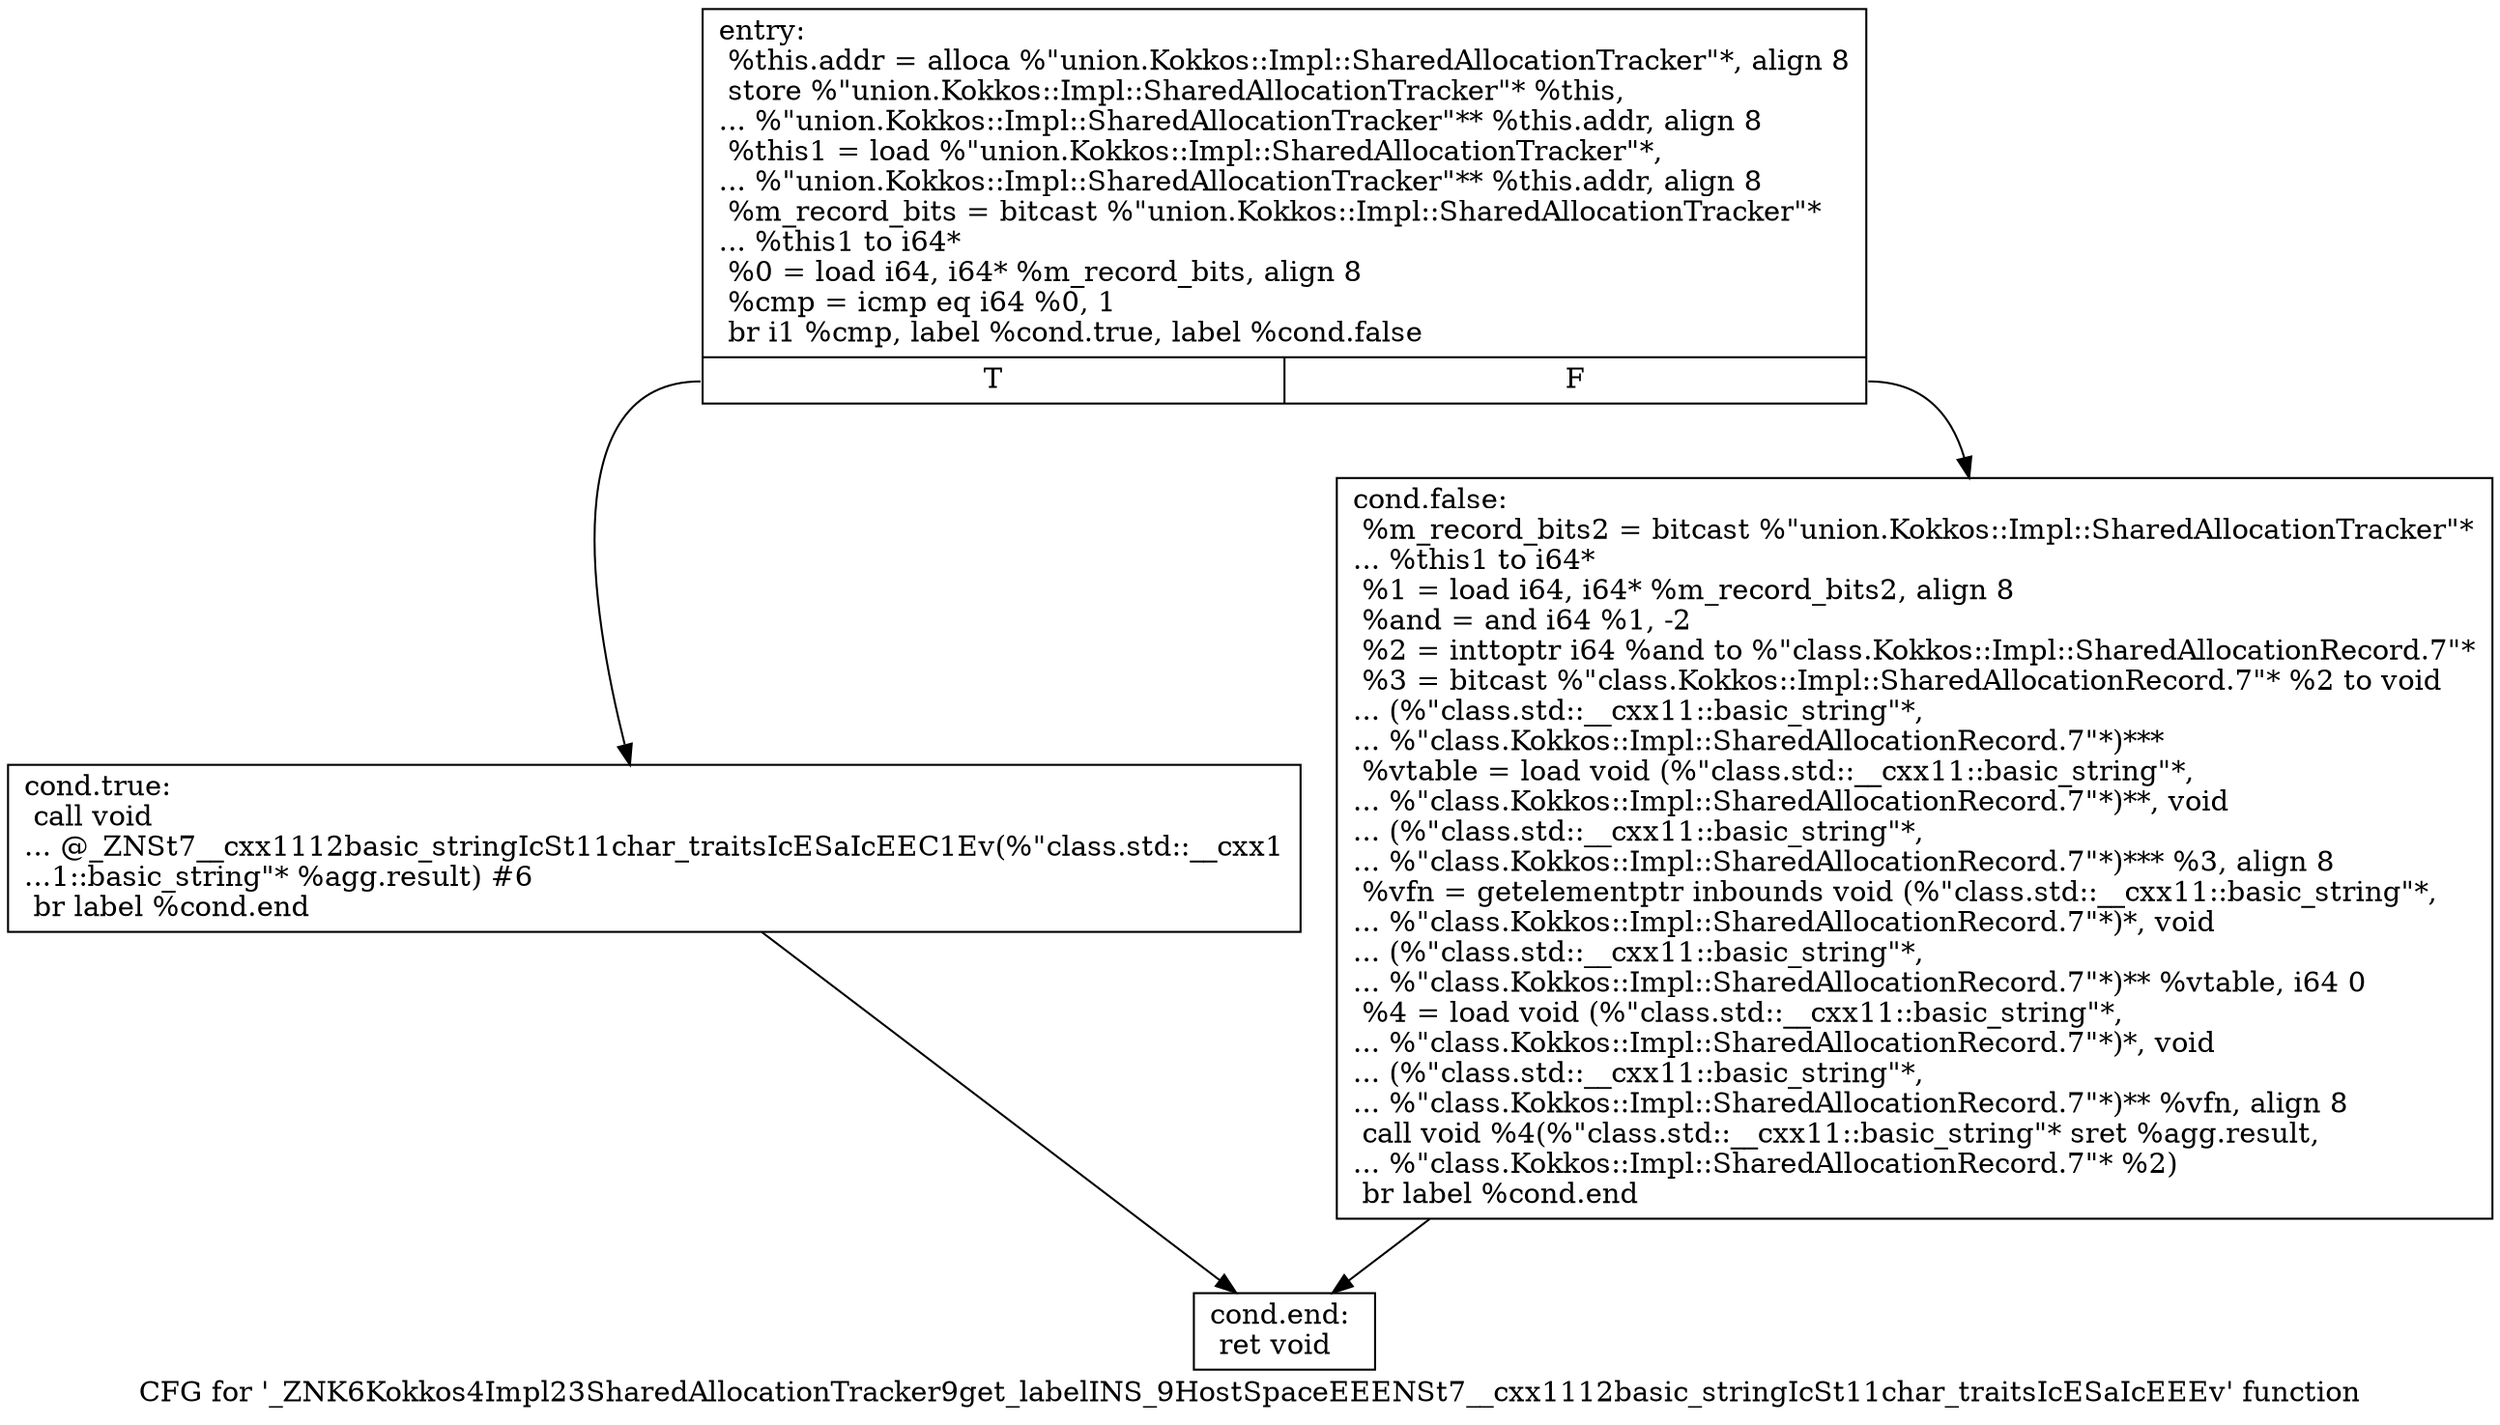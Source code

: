 digraph "CFG for '_ZNK6Kokkos4Impl23SharedAllocationTracker9get_labelINS_9HostSpaceEEENSt7__cxx1112basic_stringIcSt11char_traitsIcESaIcEEEv' function" {
	label="CFG for '_ZNK6Kokkos4Impl23SharedAllocationTracker9get_labelINS_9HostSpaceEEENSt7__cxx1112basic_stringIcSt11char_traitsIcESaIcEEEv' function";

	Node0x5e37580 [shape=record,label="{entry:\l  %this.addr = alloca %\"union.Kokkos::Impl::SharedAllocationTracker\"*, align 8\l  store %\"union.Kokkos::Impl::SharedAllocationTracker\"* %this,\l... %\"union.Kokkos::Impl::SharedAllocationTracker\"** %this.addr, align 8\l  %this1 = load %\"union.Kokkos::Impl::SharedAllocationTracker\"*,\l... %\"union.Kokkos::Impl::SharedAllocationTracker\"** %this.addr, align 8\l  %m_record_bits = bitcast %\"union.Kokkos::Impl::SharedAllocationTracker\"*\l... %this1 to i64*\l  %0 = load i64, i64* %m_record_bits, align 8\l  %cmp = icmp eq i64 %0, 1\l  br i1 %cmp, label %cond.true, label %cond.false\l|{<s0>T|<s1>F}}"];
	Node0x5e37580:s0 -> Node0x5e91fd0;
	Node0x5e37580:s1 -> Node0x5e920b0;
	Node0x5e91fd0 [shape=record,label="{cond.true:                                        \l  call void\l... @_ZNSt7__cxx1112basic_stringIcSt11char_traitsIcESaIcEEC1Ev(%\"class.std::__cxx1\l...1::basic_string\"* %agg.result) #6\l  br label %cond.end\l}"];
	Node0x5e91fd0 -> Node0x5e92220;
	Node0x5e920b0 [shape=record,label="{cond.false:                                       \l  %m_record_bits2 = bitcast %\"union.Kokkos::Impl::SharedAllocationTracker\"*\l... %this1 to i64*\l  %1 = load i64, i64* %m_record_bits2, align 8\l  %and = and i64 %1, -2\l  %2 = inttoptr i64 %and to %\"class.Kokkos::Impl::SharedAllocationRecord.7\"*\l  %3 = bitcast %\"class.Kokkos::Impl::SharedAllocationRecord.7\"* %2 to void\l... (%\"class.std::__cxx11::basic_string\"*,\l... %\"class.Kokkos::Impl::SharedAllocationRecord.7\"*)***\l  %vtable = load void (%\"class.std::__cxx11::basic_string\"*,\l... %\"class.Kokkos::Impl::SharedAllocationRecord.7\"*)**, void\l... (%\"class.std::__cxx11::basic_string\"*,\l... %\"class.Kokkos::Impl::SharedAllocationRecord.7\"*)*** %3, align 8\l  %vfn = getelementptr inbounds void (%\"class.std::__cxx11::basic_string\"*,\l... %\"class.Kokkos::Impl::SharedAllocationRecord.7\"*)*, void\l... (%\"class.std::__cxx11::basic_string\"*,\l... %\"class.Kokkos::Impl::SharedAllocationRecord.7\"*)** %vtable, i64 0\l  %4 = load void (%\"class.std::__cxx11::basic_string\"*,\l... %\"class.Kokkos::Impl::SharedAllocationRecord.7\"*)*, void\l... (%\"class.std::__cxx11::basic_string\"*,\l... %\"class.Kokkos::Impl::SharedAllocationRecord.7\"*)** %vfn, align 8\l  call void %4(%\"class.std::__cxx11::basic_string\"* sret %agg.result,\l... %\"class.Kokkos::Impl::SharedAllocationRecord.7\"* %2)\l  br label %cond.end\l}"];
	Node0x5e920b0 -> Node0x5e92220;
	Node0x5e92220 [shape=record,label="{cond.end:                                         \l  ret void\l}"];
}
